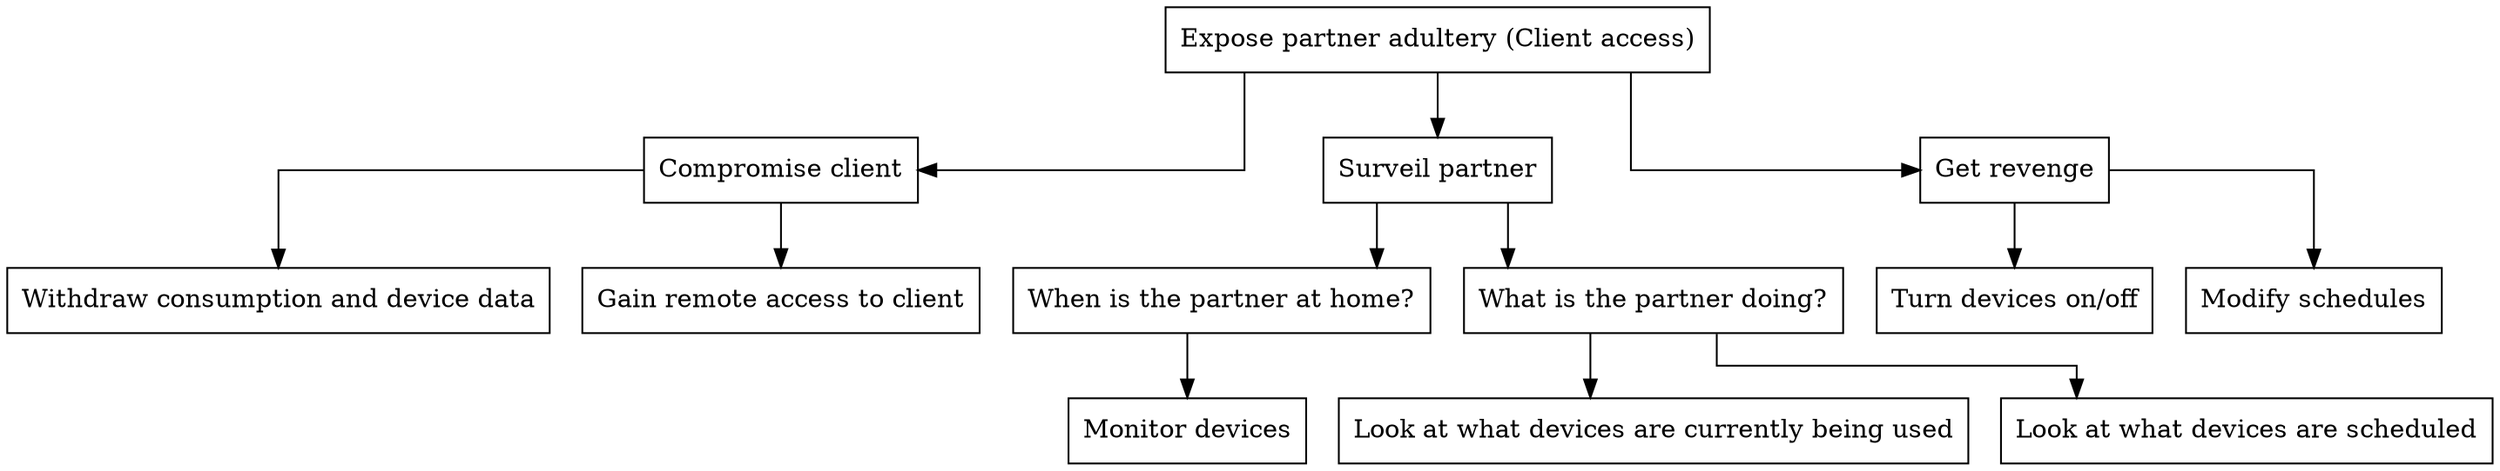 digraph finite_state_machine {
  node [shape = rectangle];
  graph [splines=ortho];

  root[label = "Expose partner adultery (Client access)",shape=AND];


    compromise_client[label="Compromise client", shape=OR];
    root->compromise_client;
    extractDataFromClient[label="Withdraw consumption and device data"];
    gainRemoteAccessToClient[label="Gain remote access to client"]
    compromise_client -> extractDataFromClient, gainRemoteAccessToClient;

  surveil[label="Surveil partner",shape=OR];
  root->surveil;

    at_home[label="When is the partner at home?"];
    surveil->at_home

      running_devices[label="Monitor devices"];
      at_home->running_devices;

    doing_what[label="What is the partner doing?",shape=OR];
    surveil->doing_what;

      running_devices2[label="Look at what devices are currently being used"];
      doing_what->running_devices2;

      scheduled_devices[label="Look at what devices are scheduled"];
      doing_what->scheduled_devices;

  revenge[label="Get revenge",shape=OR];
  root->revenge;

    turn_onoff[label="Turn devices on/off"];
    revenge->turn_onoff;

    modify_schedules[label="Modify schedules"];
    revenge->modify_schedules;
}
